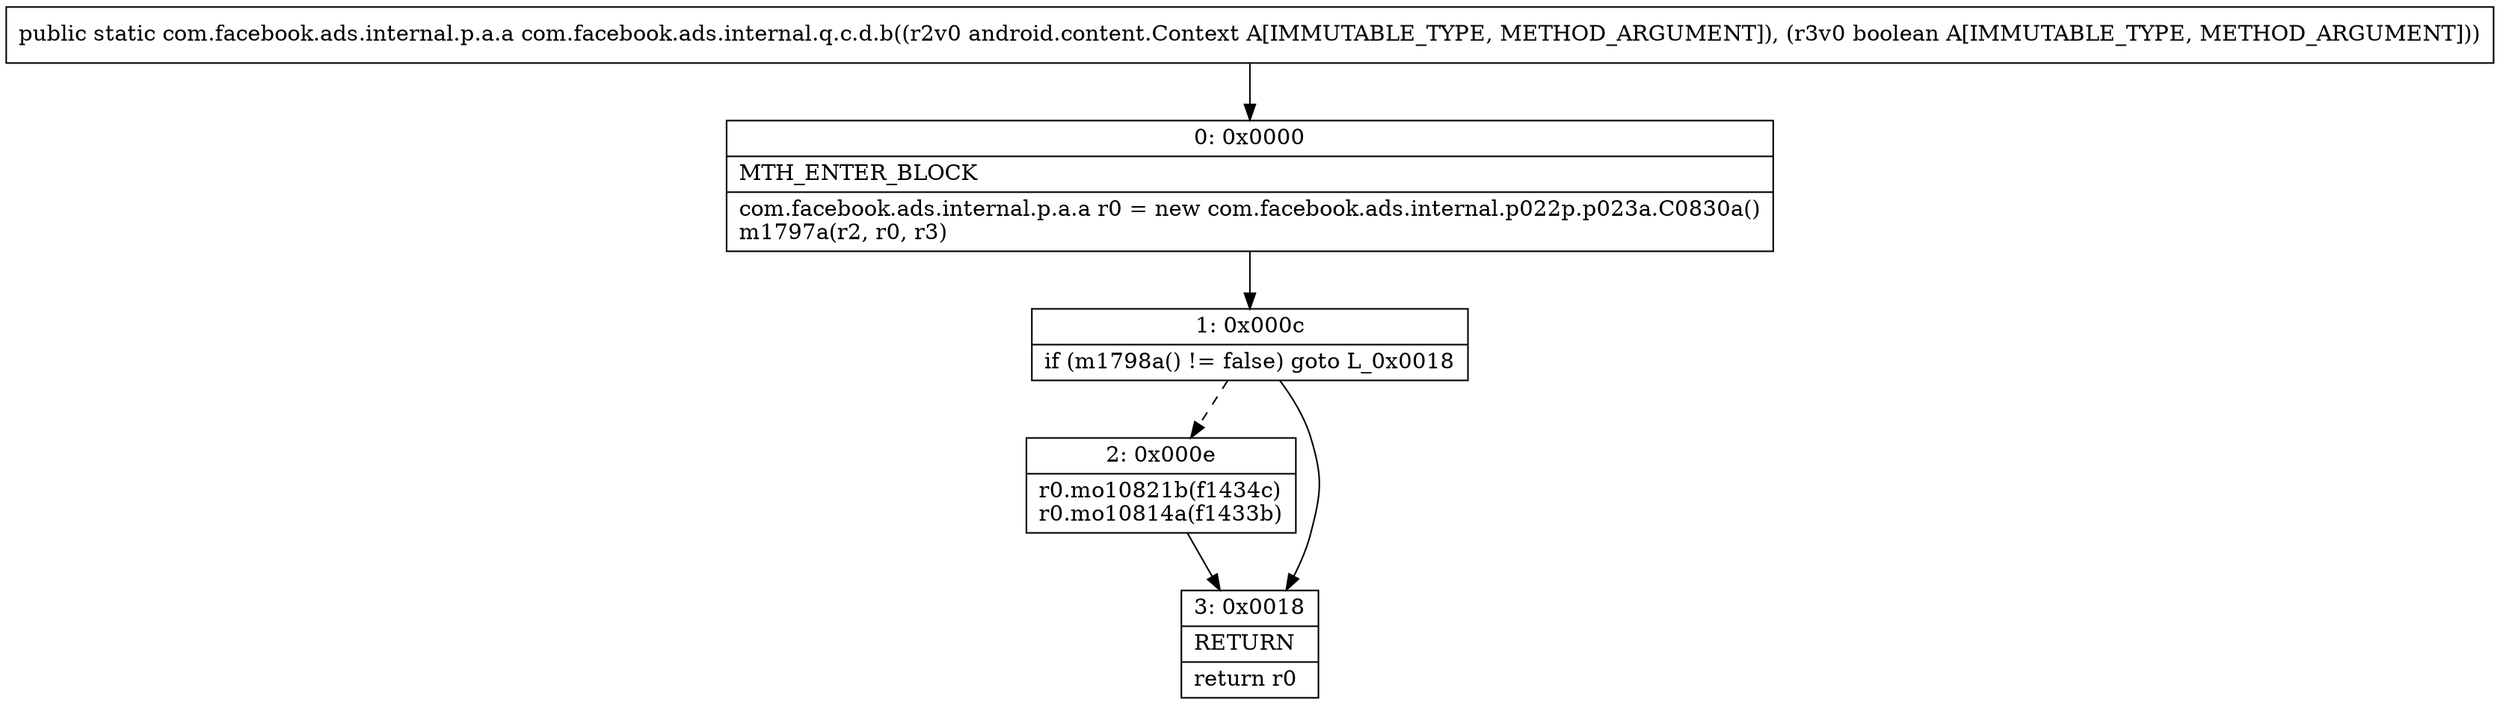 digraph "CFG forcom.facebook.ads.internal.q.c.d.b(Landroid\/content\/Context;Z)Lcom\/facebook\/ads\/internal\/p\/a\/a;" {
Node_0 [shape=record,label="{0\:\ 0x0000|MTH_ENTER_BLOCK\l|com.facebook.ads.internal.p.a.a r0 = new com.facebook.ads.internal.p022p.p023a.C0830a()\lm1797a(r2, r0, r3)\l}"];
Node_1 [shape=record,label="{1\:\ 0x000c|if (m1798a() != false) goto L_0x0018\l}"];
Node_2 [shape=record,label="{2\:\ 0x000e|r0.mo10821b(f1434c)\lr0.mo10814a(f1433b)\l}"];
Node_3 [shape=record,label="{3\:\ 0x0018|RETURN\l|return r0\l}"];
MethodNode[shape=record,label="{public static com.facebook.ads.internal.p.a.a com.facebook.ads.internal.q.c.d.b((r2v0 android.content.Context A[IMMUTABLE_TYPE, METHOD_ARGUMENT]), (r3v0 boolean A[IMMUTABLE_TYPE, METHOD_ARGUMENT])) }"];
MethodNode -> Node_0;
Node_0 -> Node_1;
Node_1 -> Node_2[style=dashed];
Node_1 -> Node_3;
Node_2 -> Node_3;
}

